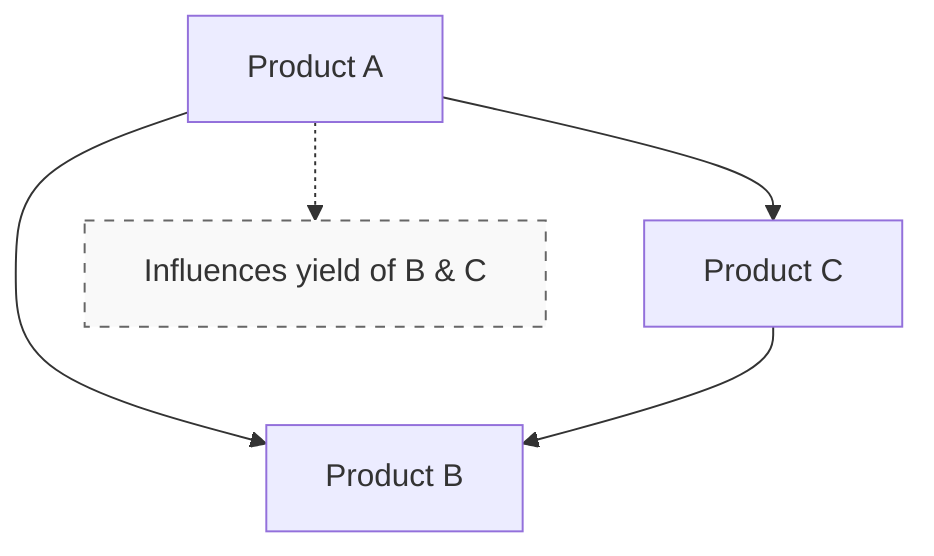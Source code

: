 graph TD
    A[Product A] --> B[Product B]
    A --> C[Product C]
    C --> B
    
    %% Add note about influence
    A -.-> Note["Influences yield of B & C"]
    
    style Note fill:#f9f9f9,stroke:#666,stroke-dasharray: 5 5